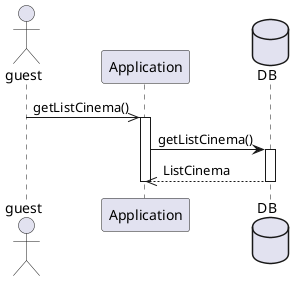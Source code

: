 @startuml

actor guest

guest ->> Application : getListCinema()

activate Application

database DB

Application -> DB : getListCinema()
activate DB
Application <<-- DB : ListCinema
deactivate DB

deactivate Application

@enduml